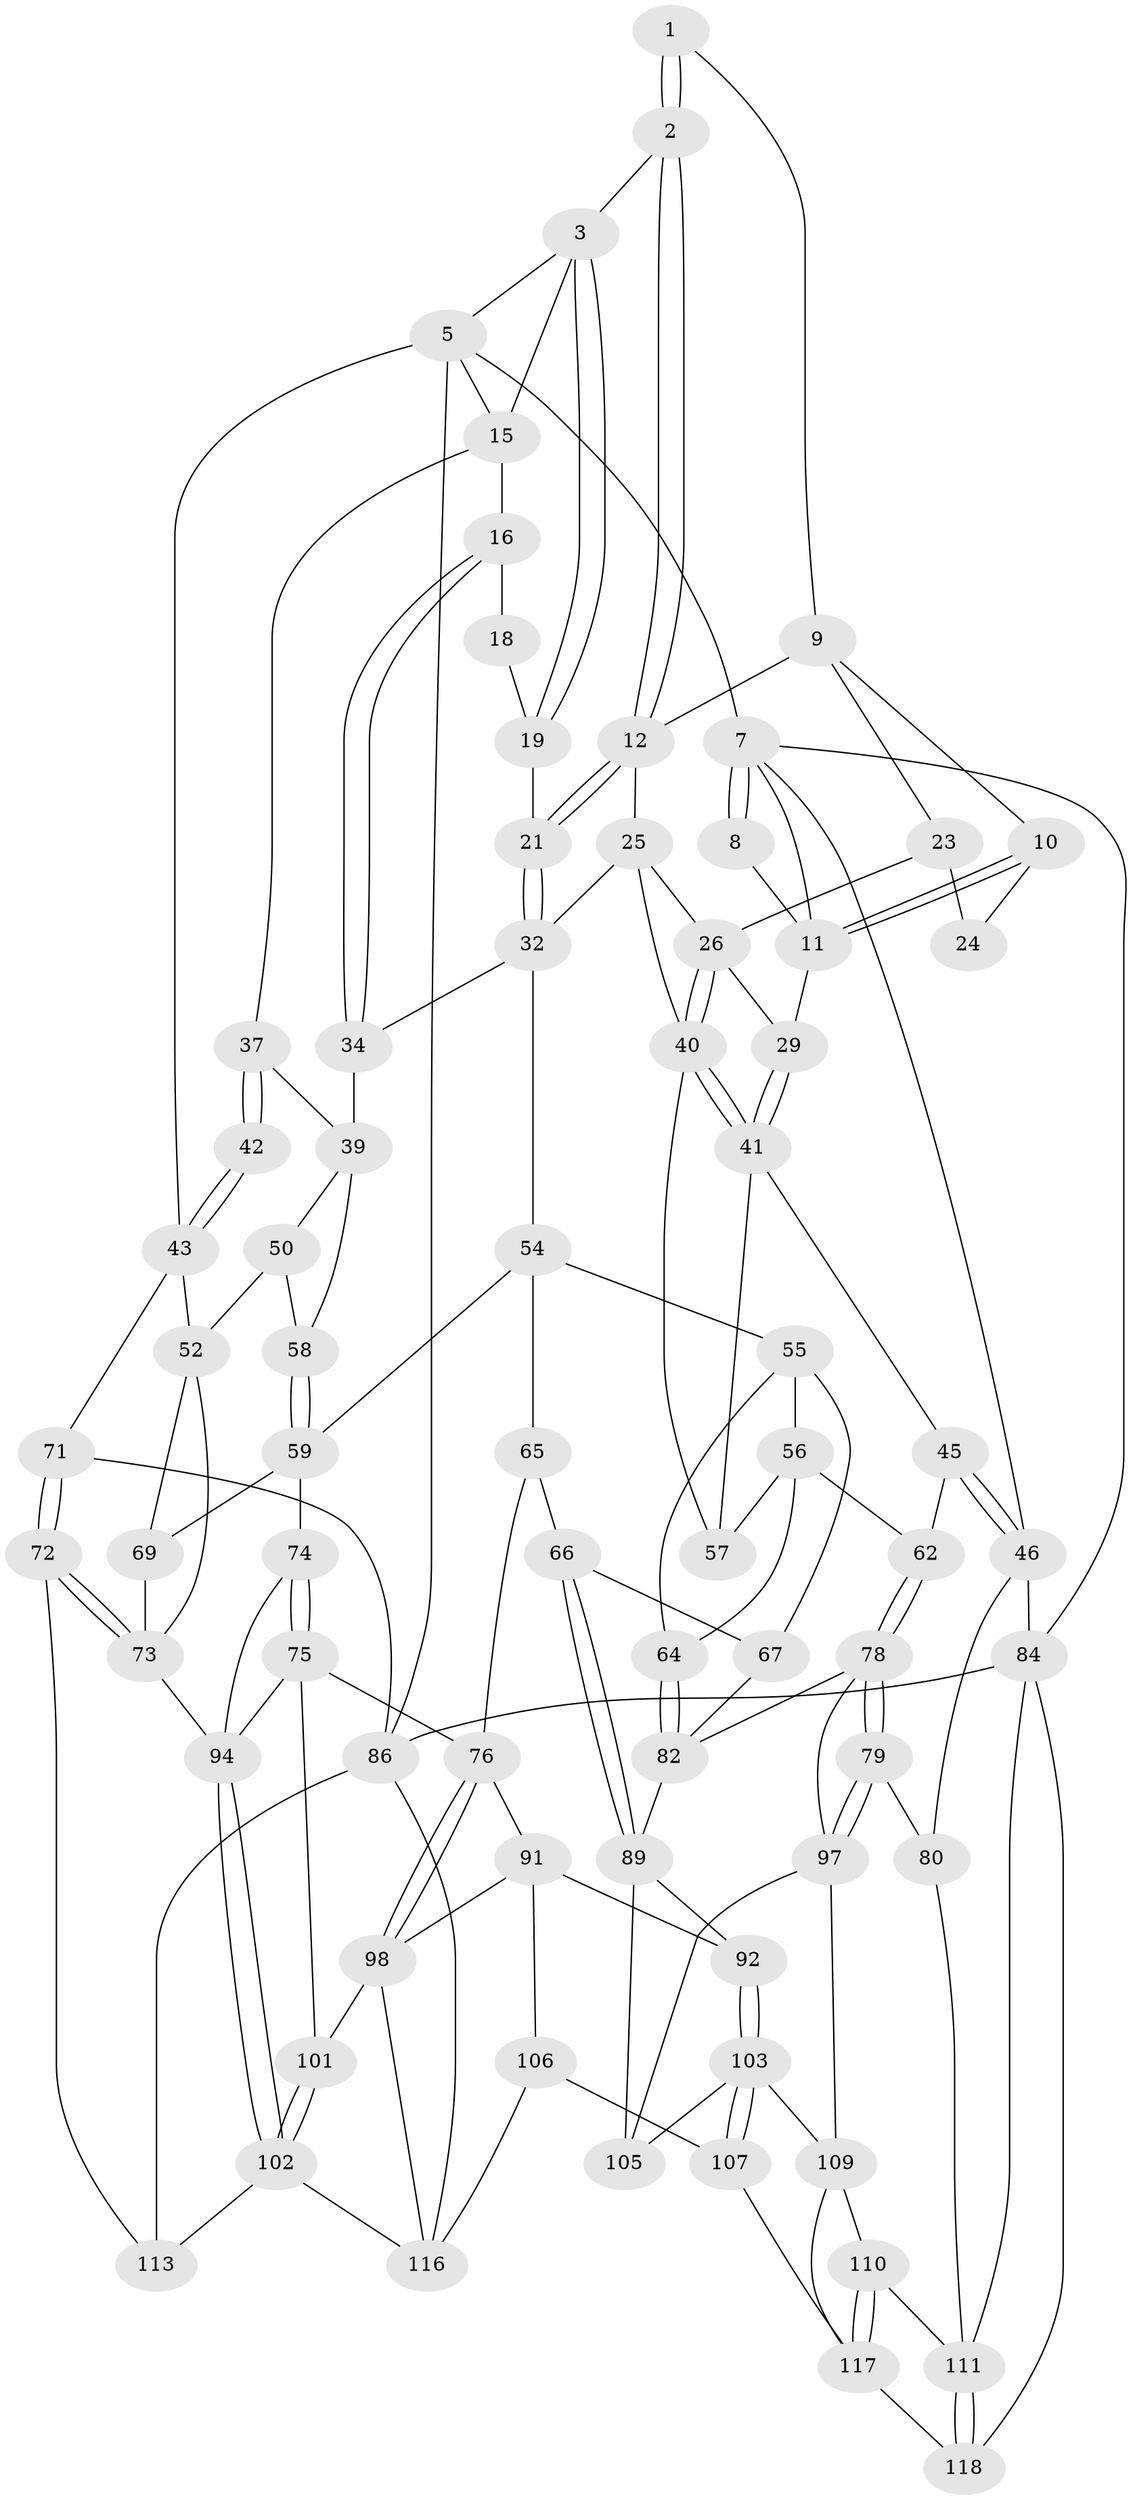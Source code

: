 // Generated by graph-tools (version 1.1) at 2025/52/02/27/25 19:52:40]
// undirected, 75 vertices, 161 edges
graph export_dot {
graph [start="1"]
  node [color=gray90,style=filled];
  1 [pos="+0.22642739634984207+0"];
  2 [pos="+0.5406188352037531+0"];
  3 [pos="+0.6461945416069996+0",super="+4"];
  5 [pos="+1+0",super="+6"];
  7 [pos="+0+0",super="+31"];
  8 [pos="+0.11734951483989757+0"];
  9 [pos="+0.2164514255121403+0",super="+14"];
  10 [pos="+0.19478957945270167+0.04758713375244726"];
  11 [pos="+0.10192791504868563+0.08103819006772738",super="+30"];
  12 [pos="+0.4722974210237163+0.04868589151143601",super="+13"];
  15 [pos="+0.8624329448834475+0.14773876043939085",super="+36"];
  16 [pos="+0.8278559847313888+0.1574100942046171",super="+17"];
  18 [pos="+0.7213695327663302+0.06799711832568316",super="+22"];
  19 [pos="+0.6891309274897135+0.007719892879024566",super="+20"];
  21 [pos="+0.6051022769038715+0.25873964614825035"];
  23 [pos="+0.3043172620164099+0.07914433551212406",super="+28"];
  24 [pos="+0.20929895481563995+0.07141319475887929"];
  25 [pos="+0.3388616206855434+0.21864147865215355",super="+33"];
  26 [pos="+0.3303847428167816+0.21813536313771578",super="+27"];
  29 [pos="+0.21613859504314575+0.1854153120706078"];
  32 [pos="+0.6050866013012866+0.2614682966106527",super="+35"];
  34 [pos="+0.7388152723722031+0.35390020134894057"];
  37 [pos="+0.9090042171589197+0.20266835813965586",super="+38"];
  39 [pos="+0.7485707483259993+0.35930463465661217",super="+49"];
  40 [pos="+0.23687019853376512+0.30681810237557683",super="+47"];
  41 [pos="+0.13652309992262324+0.36667987250674133",super="+44"];
  42 [pos="+0.9921913229103048+0.2826792059976344",super="+48"];
  43 [pos="+1+0.35727494892832995",super="+51"];
  45 [pos="+0.05834833081659376+0.4189967624569499"];
  46 [pos="+0+0.3264782668680431",super="+81"];
  50 [pos="+0.9195193879237391+0.34552333353122466",super="+53"];
  52 [pos="+0.9795097394030208+0.4663097862397104",super="+68"];
  54 [pos="+0.6342421309741553+0.3464865440439105",super="+60"];
  55 [pos="+0.40515571082786206+0.4448951614901808",super="+63"];
  56 [pos="+0.3775769102976682+0.41134220032388624",super="+61"];
  57 [pos="+0.3728533263017816+0.4006503345897727"];
  58 [pos="+0.8244785582731567+0.477910002645344"];
  59 [pos="+0.8184717182364708+0.499152226014951",super="+70"];
  62 [pos="+0.07319093442645291+0.4424523189421768"];
  64 [pos="+0.3140884307040585+0.6081347503347644"];
  65 [pos="+0.5739338589015422+0.5722273681343549"];
  66 [pos="+0.5638761683892635+0.5714552440676222"];
  67 [pos="+0.5355928768382581+0.5676574502153104"];
  69 [pos="+0.8309454653314604+0.6232205858130209"];
  71 [pos="+1+0.7589894264239733"];
  72 [pos="+1+0.7346763563454267"];
  73 [pos="+0.9945089939656909+0.7314745542896881",super="+93"];
  74 [pos="+0.7108409756619276+0.6327071537952828"];
  75 [pos="+0.6556276698026057+0.6399753185916581",super="+96"];
  76 [pos="+0.6472146055362975+0.6396661688902616",super="+77"];
  78 [pos="+0.10204554167322234+0.570604202649266",super="+83"];
  79 [pos="+0.016682104975077192+0.7151643455151494"];
  80 [pos="+0.013367018034803946+0.7168952100946917"];
  82 [pos="+0.3090735328006866+0.6632868318401883",super="+88"];
  84 [pos="+0+0.9022850683091566",super="+85"];
  86 [pos="+1+1",super="+87"];
  89 [pos="+0.4750531224571921+0.7181279570797732",super="+90"];
  91 [pos="+0.5645806186973128+0.7130579101421981",super="+100"];
  92 [pos="+0.558843709761933+0.7143777412070094"];
  94 [pos="+0.7924055777149152+0.8088142530208096",super="+95"];
  97 [pos="+0.15351213018226167+0.7458894702492972",super="+108"];
  98 [pos="+0.6520881671879555+0.8390917983013619",super="+99"];
  101 [pos="+0.7366186746291956+0.8507905046334544"];
  102 [pos="+0.7579018856941822+0.8585075578876636",super="+114"];
  103 [pos="+0.4097642578524968+0.8383460181059527",super="+104"];
  105 [pos="+0.36679592176152565+0.7459264498834016"];
  106 [pos="+0.5336964934423262+0.8817085557283513",super="+122"];
  107 [pos="+0.4567228086897417+0.8720124765801434",super="+120"];
  109 [pos="+0.15862179093510523+0.844688776504793",super="+115"];
  110 [pos="+0.15504392627746075+0.8521295417176477"];
  111 [pos="+0.12911614610625397+0.864600210888479",super="+112"];
  113 [pos="+0.868686246421023+0.9568960094217982"];
  116 [pos="+0.8007063012556983+1",super="+121"];
  117 [pos="+0.26918634596557606+0.9667472296108744",super="+119"];
  118 [pos="+0+1"];
  1 -- 2;
  1 -- 2;
  1 -- 9;
  2 -- 3;
  2 -- 12;
  2 -- 12;
  3 -- 19;
  3 -- 19;
  3 -- 5;
  3 -- 15;
  5 -- 43;
  5 -- 86;
  5 -- 7;
  5 -- 15;
  7 -- 8;
  7 -- 8;
  7 -- 84;
  7 -- 46;
  7 -- 11;
  8 -- 11;
  9 -- 10;
  9 -- 23;
  9 -- 12;
  10 -- 11;
  10 -- 11;
  10 -- 24;
  11 -- 29;
  12 -- 21;
  12 -- 21;
  12 -- 25;
  15 -- 16;
  15 -- 37;
  16 -- 34;
  16 -- 34;
  16 -- 18 [weight=2];
  18 -- 19 [weight=2];
  19 -- 21;
  21 -- 32;
  21 -- 32;
  23 -- 24 [weight=2];
  23 -- 26;
  25 -- 26;
  25 -- 32;
  25 -- 40;
  26 -- 40;
  26 -- 40;
  26 -- 29;
  29 -- 41;
  29 -- 41;
  32 -- 34;
  32 -- 54;
  34 -- 39;
  37 -- 42 [weight=2];
  37 -- 42;
  37 -- 39;
  39 -- 50;
  39 -- 58;
  40 -- 41;
  40 -- 41;
  40 -- 57;
  41 -- 45;
  41 -- 57;
  42 -- 43;
  42 -- 43;
  43 -- 52;
  43 -- 71;
  45 -- 46;
  45 -- 46;
  45 -- 62;
  46 -- 80;
  46 -- 84;
  50 -- 52;
  50 -- 58;
  52 -- 73;
  52 -- 69;
  54 -- 55;
  54 -- 65;
  54 -- 59;
  55 -- 56;
  55 -- 64;
  55 -- 67;
  56 -- 57;
  56 -- 64;
  56 -- 62;
  58 -- 59;
  58 -- 59;
  59 -- 74;
  59 -- 69;
  62 -- 78;
  62 -- 78;
  64 -- 82;
  64 -- 82;
  65 -- 66;
  65 -- 76;
  66 -- 67;
  66 -- 89;
  66 -- 89;
  67 -- 82;
  69 -- 73;
  71 -- 72;
  71 -- 72;
  71 -- 86;
  72 -- 73;
  72 -- 73;
  72 -- 113;
  73 -- 94;
  74 -- 75;
  74 -- 75;
  74 -- 94;
  75 -- 76;
  75 -- 101;
  75 -- 94;
  76 -- 98;
  76 -- 98;
  76 -- 91;
  78 -- 79;
  78 -- 79;
  78 -- 97;
  78 -- 82;
  79 -- 80;
  79 -- 97;
  79 -- 97;
  80 -- 111;
  82 -- 89;
  84 -- 118;
  84 -- 86;
  84 -- 111;
  86 -- 116;
  86 -- 113;
  89 -- 92;
  89 -- 105;
  91 -- 92;
  91 -- 106;
  91 -- 98;
  92 -- 103;
  92 -- 103;
  94 -- 102;
  94 -- 102;
  97 -- 105;
  97 -- 109;
  98 -- 101;
  98 -- 116;
  101 -- 102;
  101 -- 102;
  102 -- 113;
  102 -- 116;
  103 -- 107;
  103 -- 107;
  103 -- 105;
  103 -- 109;
  106 -- 107 [weight=2];
  106 -- 116;
  107 -- 117;
  109 -- 110;
  109 -- 117;
  110 -- 111;
  110 -- 117;
  110 -- 117;
  111 -- 118;
  111 -- 118;
  117 -- 118;
}
